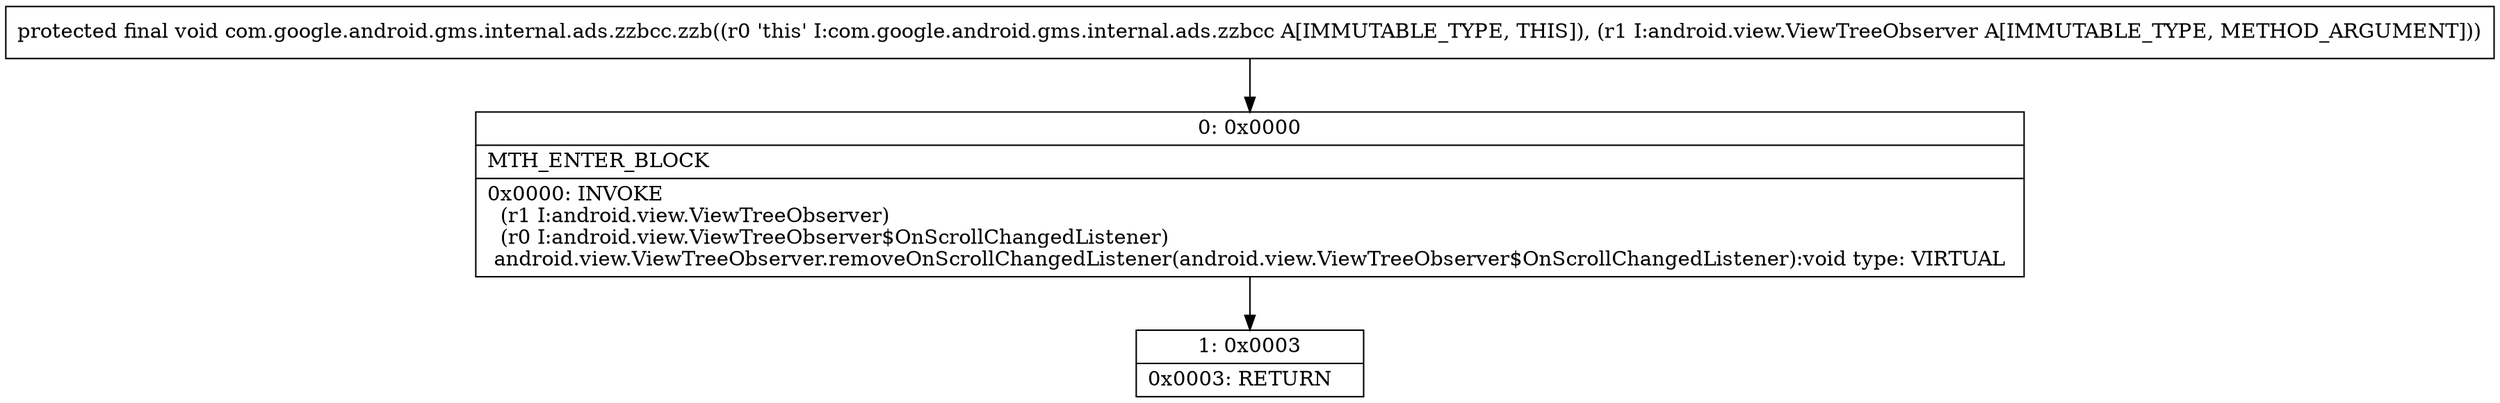 digraph "CFG forcom.google.android.gms.internal.ads.zzbcc.zzb(Landroid\/view\/ViewTreeObserver;)V" {
Node_0 [shape=record,label="{0\:\ 0x0000|MTH_ENTER_BLOCK\l|0x0000: INVOKE  \l  (r1 I:android.view.ViewTreeObserver)\l  (r0 I:android.view.ViewTreeObserver$OnScrollChangedListener)\l android.view.ViewTreeObserver.removeOnScrollChangedListener(android.view.ViewTreeObserver$OnScrollChangedListener):void type: VIRTUAL \l}"];
Node_1 [shape=record,label="{1\:\ 0x0003|0x0003: RETURN   \l}"];
MethodNode[shape=record,label="{protected final void com.google.android.gms.internal.ads.zzbcc.zzb((r0 'this' I:com.google.android.gms.internal.ads.zzbcc A[IMMUTABLE_TYPE, THIS]), (r1 I:android.view.ViewTreeObserver A[IMMUTABLE_TYPE, METHOD_ARGUMENT])) }"];
MethodNode -> Node_0;
Node_0 -> Node_1;
}

